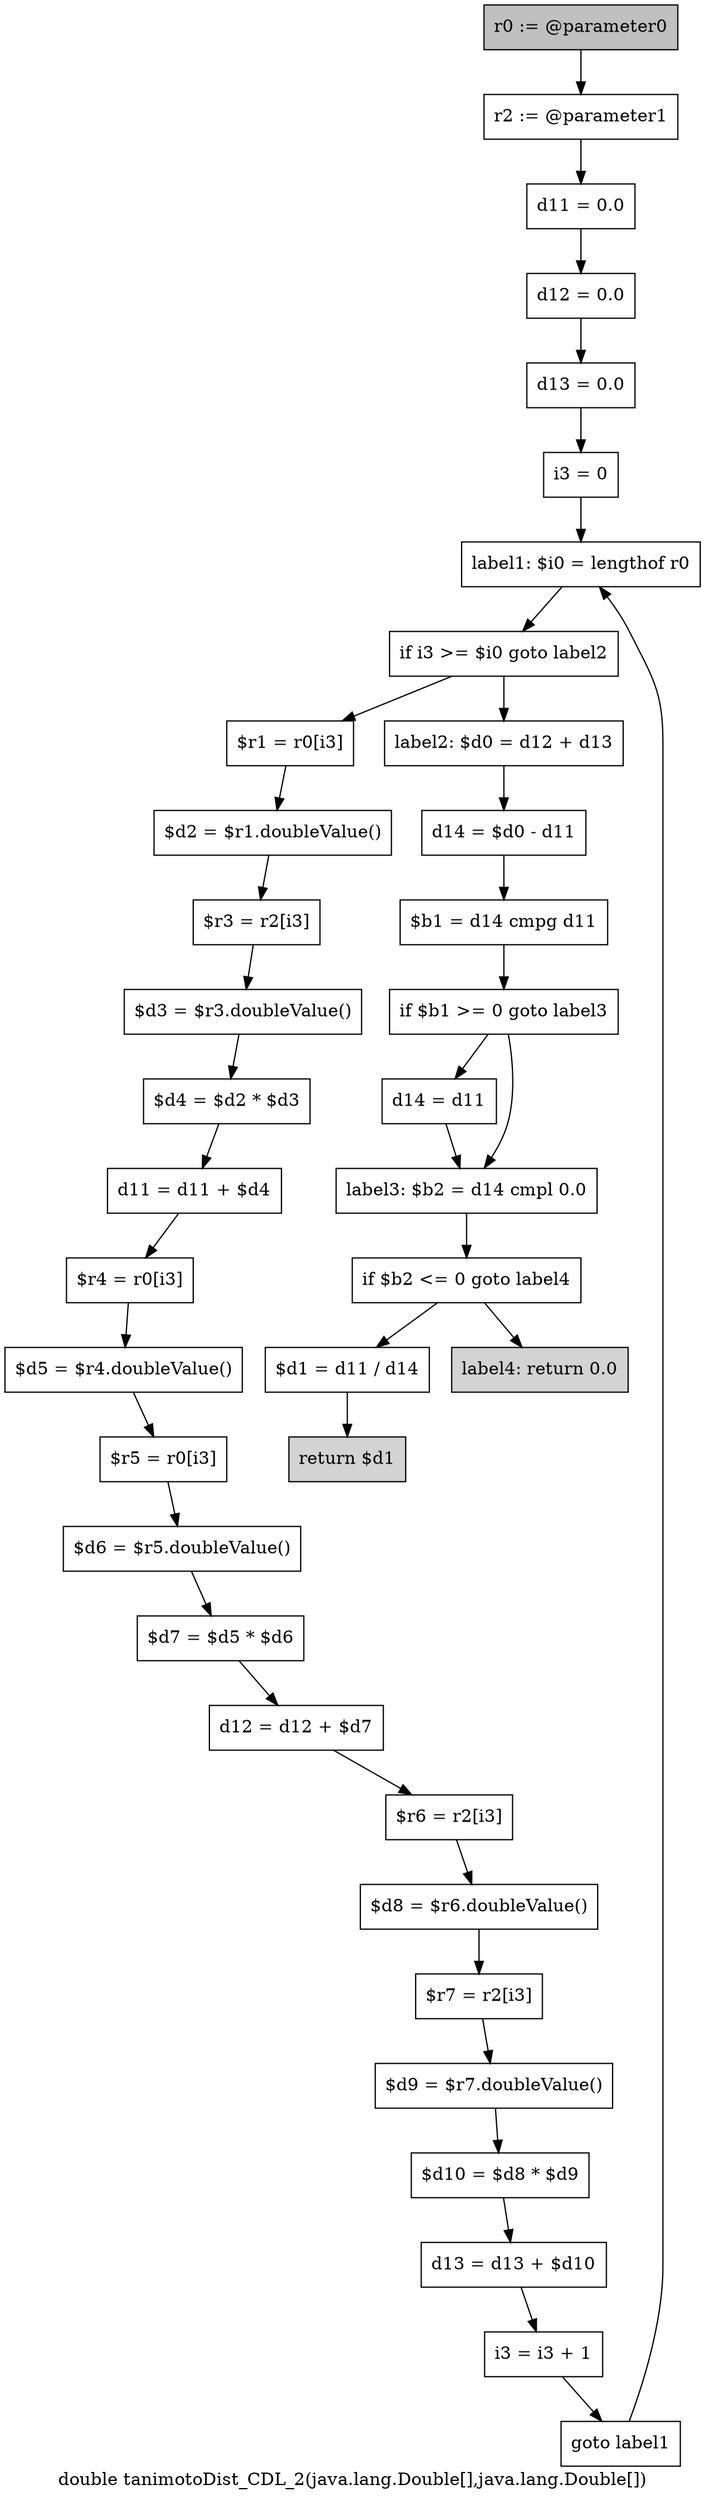 digraph "double tanimotoDist_CDL_2(java.lang.Double[],java.lang.Double[])" {
    label="double tanimotoDist_CDL_2(java.lang.Double[],java.lang.Double[])";
    node [shape=box];
    "0" [style=filled,fillcolor=gray,label="r0 := @parameter0",];
    "1" [label="r2 := @parameter1",];
    "0"->"1";
    "2" [label="d11 = 0.0",];
    "1"->"2";
    "3" [label="d12 = 0.0",];
    "2"->"3";
    "4" [label="d13 = 0.0",];
    "3"->"4";
    "5" [label="i3 = 0",];
    "4"->"5";
    "6" [label="label1: $i0 = lengthof r0",];
    "5"->"6";
    "7" [label="if i3 >= $i0 goto label2",];
    "6"->"7";
    "8" [label="$r1 = r0[i3]",];
    "7"->"8";
    "28" [label="label2: $d0 = d12 + d13",];
    "7"->"28";
    "9" [label="$d2 = $r1.doubleValue()",];
    "8"->"9";
    "10" [label="$r3 = r2[i3]",];
    "9"->"10";
    "11" [label="$d3 = $r3.doubleValue()",];
    "10"->"11";
    "12" [label="$d4 = $d2 * $d3",];
    "11"->"12";
    "13" [label="d11 = d11 + $d4",];
    "12"->"13";
    "14" [label="$r4 = r0[i3]",];
    "13"->"14";
    "15" [label="$d5 = $r4.doubleValue()",];
    "14"->"15";
    "16" [label="$r5 = r0[i3]",];
    "15"->"16";
    "17" [label="$d6 = $r5.doubleValue()",];
    "16"->"17";
    "18" [label="$d7 = $d5 * $d6",];
    "17"->"18";
    "19" [label="d12 = d12 + $d7",];
    "18"->"19";
    "20" [label="$r6 = r2[i3]",];
    "19"->"20";
    "21" [label="$d8 = $r6.doubleValue()",];
    "20"->"21";
    "22" [label="$r7 = r2[i3]",];
    "21"->"22";
    "23" [label="$d9 = $r7.doubleValue()",];
    "22"->"23";
    "24" [label="$d10 = $d8 * $d9",];
    "23"->"24";
    "25" [label="d13 = d13 + $d10",];
    "24"->"25";
    "26" [label="i3 = i3 + 1",];
    "25"->"26";
    "27" [label="goto label1",];
    "26"->"27";
    "27"->"6";
    "29" [label="d14 = $d0 - d11",];
    "28"->"29";
    "30" [label="$b1 = d14 cmpg d11",];
    "29"->"30";
    "31" [label="if $b1 >= 0 goto label3",];
    "30"->"31";
    "32" [label="d14 = d11",];
    "31"->"32";
    "33" [label="label3: $b2 = d14 cmpl 0.0",];
    "31"->"33";
    "32"->"33";
    "34" [label="if $b2 <= 0 goto label4",];
    "33"->"34";
    "35" [label="$d1 = d11 / d14",];
    "34"->"35";
    "37" [style=filled,fillcolor=lightgray,label="label4: return 0.0",];
    "34"->"37";
    "36" [style=filled,fillcolor=lightgray,label="return $d1",];
    "35"->"36";
}

